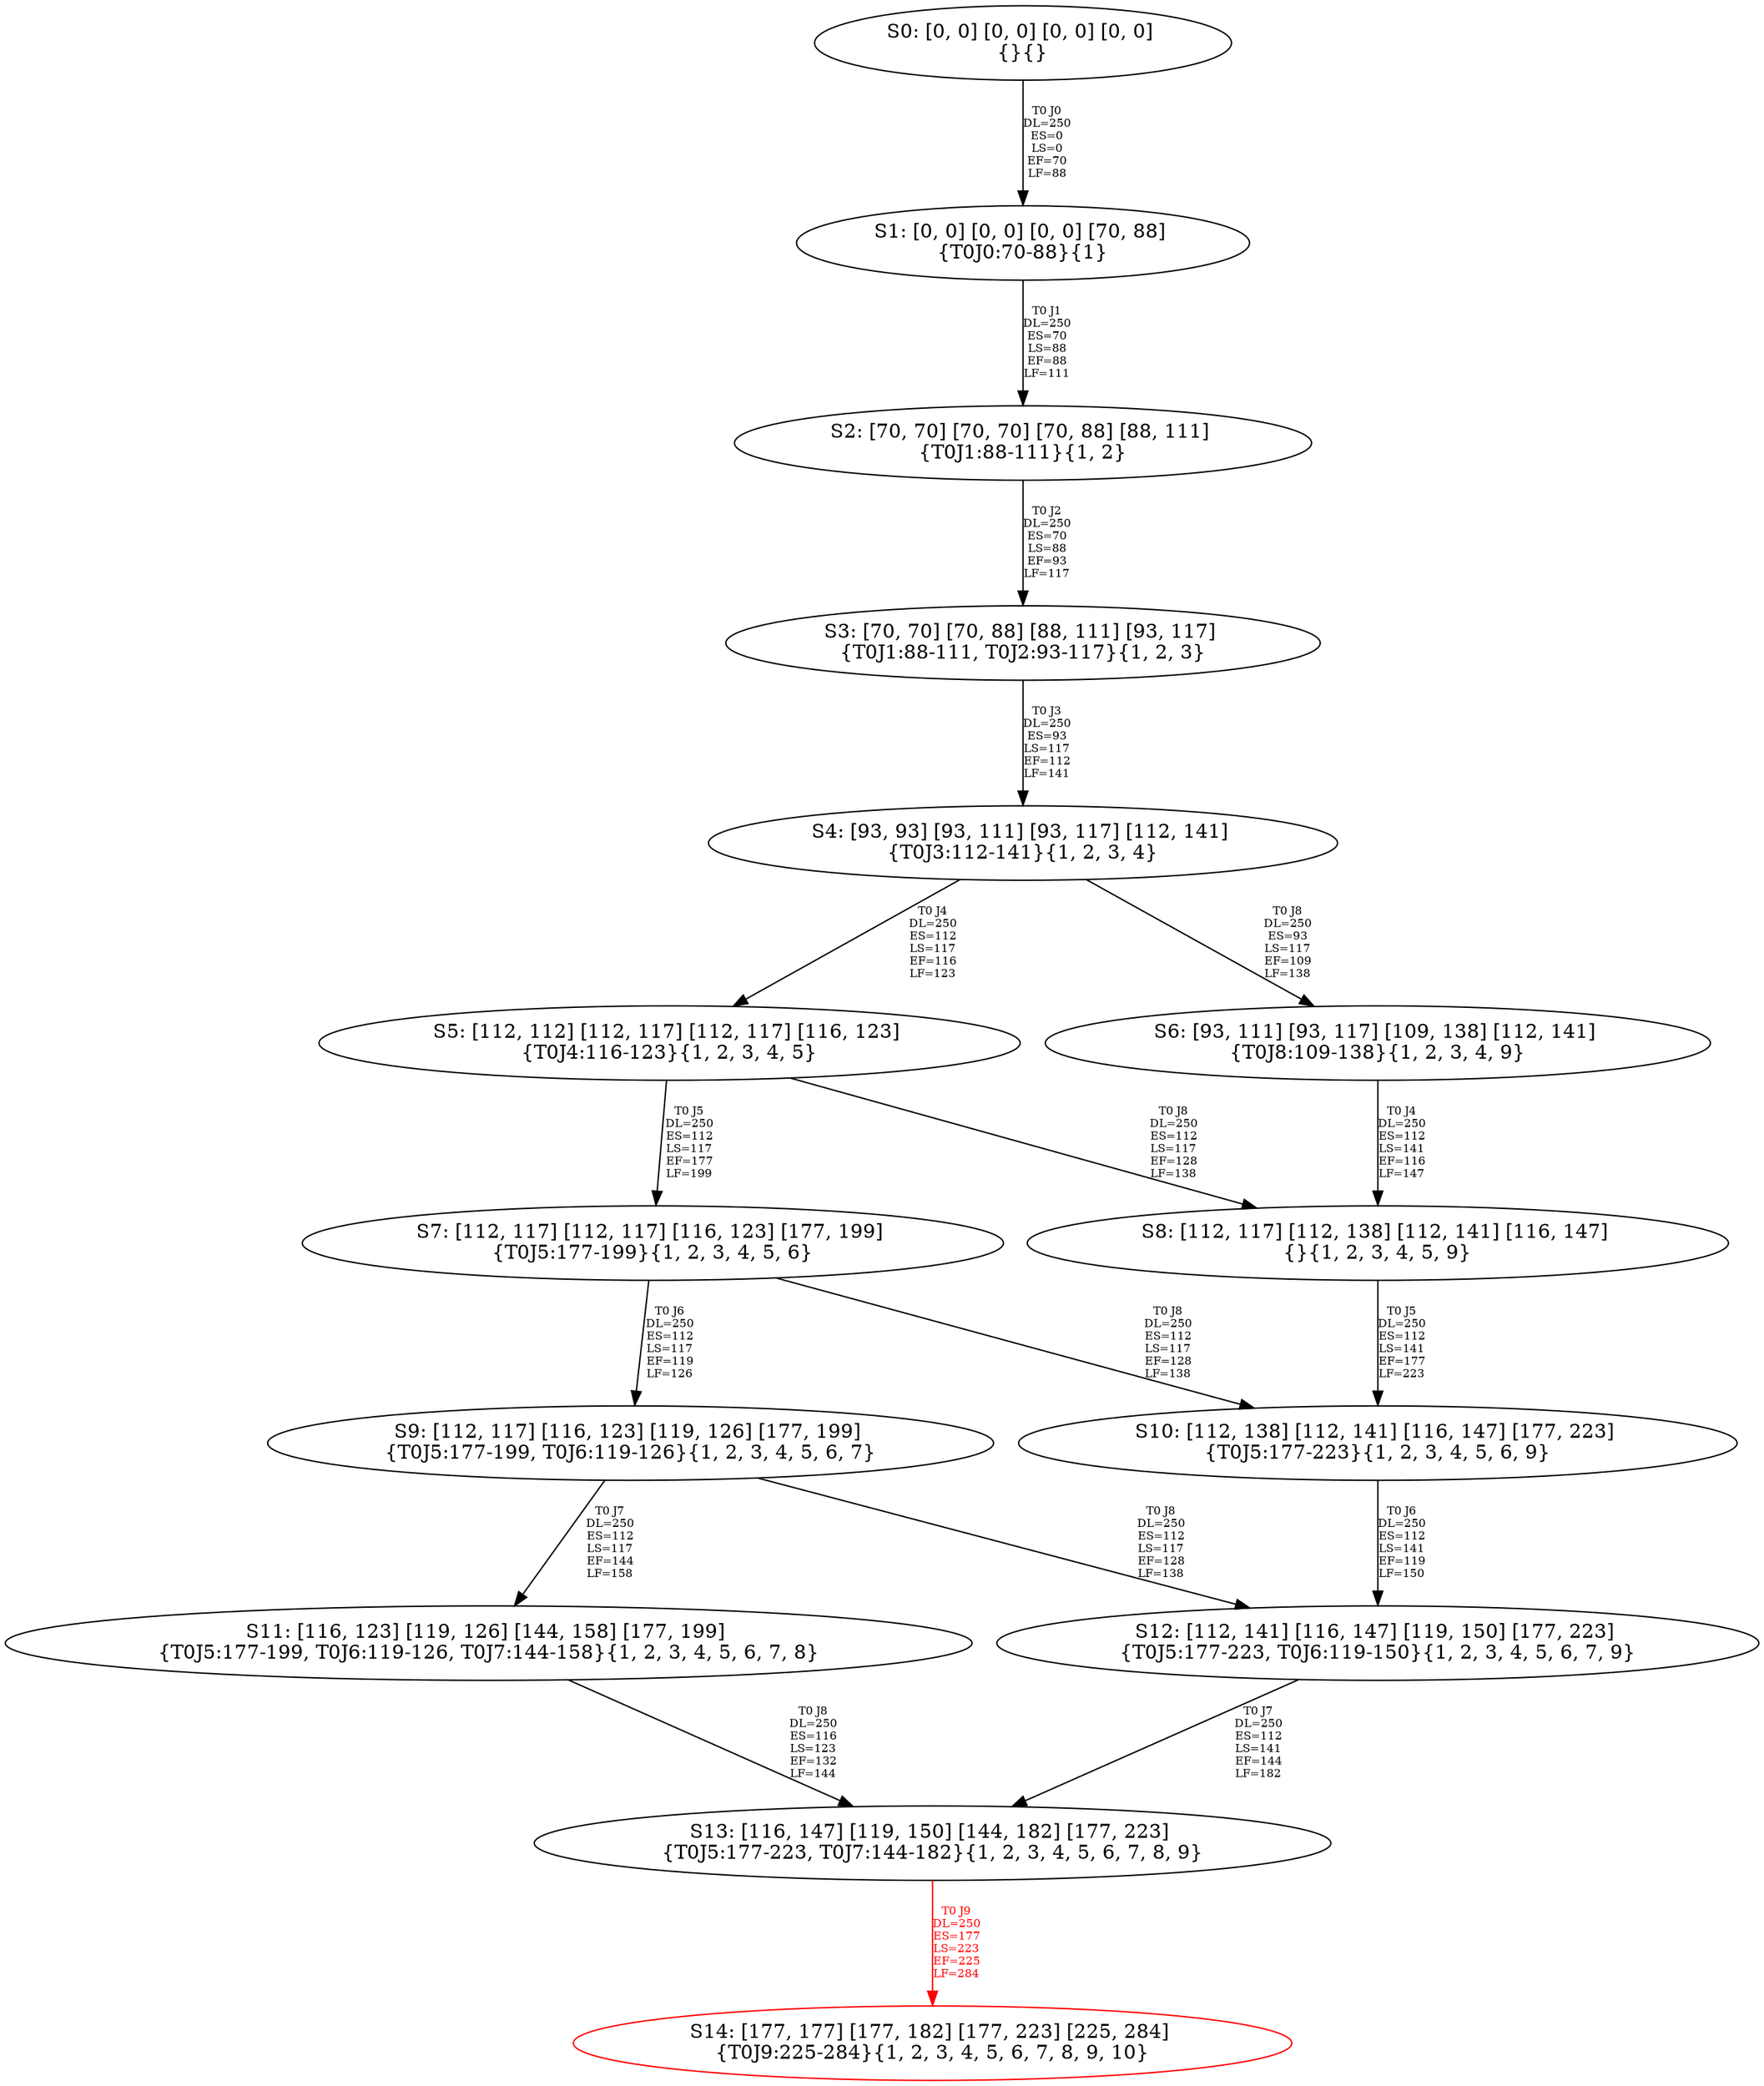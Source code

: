 digraph {
	S0[label="S0: [0, 0] [0, 0] [0, 0] [0, 0] \n{}{}"];
	S1[label="S1: [0, 0] [0, 0] [0, 0] [70, 88] \n{T0J0:70-88}{1}"];
	S2[label="S2: [70, 70] [70, 70] [70, 88] [88, 111] \n{T0J1:88-111}{1, 2}"];
	S3[label="S3: [70, 70] [70, 88] [88, 111] [93, 117] \n{T0J1:88-111, T0J2:93-117}{1, 2, 3}"];
	S4[label="S4: [93, 93] [93, 111] [93, 117] [112, 141] \n{T0J3:112-141}{1, 2, 3, 4}"];
	S5[label="S5: [112, 112] [112, 117] [112, 117] [116, 123] \n{T0J4:116-123}{1, 2, 3, 4, 5}"];
	S6[label="S6: [93, 111] [93, 117] [109, 138] [112, 141] \n{T0J8:109-138}{1, 2, 3, 4, 9}"];
	S7[label="S7: [112, 117] [112, 117] [116, 123] [177, 199] \n{T0J5:177-199}{1, 2, 3, 4, 5, 6}"];
	S8[label="S8: [112, 117] [112, 138] [112, 141] [116, 147] \n{}{1, 2, 3, 4, 5, 9}"];
	S9[label="S9: [112, 117] [116, 123] [119, 126] [177, 199] \n{T0J5:177-199, T0J6:119-126}{1, 2, 3, 4, 5, 6, 7}"];
	S10[label="S10: [112, 138] [112, 141] [116, 147] [177, 223] \n{T0J5:177-223}{1, 2, 3, 4, 5, 6, 9}"];
	S11[label="S11: [116, 123] [119, 126] [144, 158] [177, 199] \n{T0J5:177-199, T0J6:119-126, T0J7:144-158}{1, 2, 3, 4, 5, 6, 7, 8}"];
	S12[label="S12: [112, 141] [116, 147] [119, 150] [177, 223] \n{T0J5:177-223, T0J6:119-150}{1, 2, 3, 4, 5, 6, 7, 9}"];
	S13[label="S13: [116, 147] [119, 150] [144, 182] [177, 223] \n{T0J5:177-223, T0J7:144-182}{1, 2, 3, 4, 5, 6, 7, 8, 9}"];
	S14[label="S14: [177, 177] [177, 182] [177, 223] [225, 284] \n{T0J9:225-284}{1, 2, 3, 4, 5, 6, 7, 8, 9, 10}"];
	S0 -> S1[label="T0 J0\nDL=250\nES=0\nLS=0\nEF=70\nLF=88",fontsize=8];
	S1 -> S2[label="T0 J1\nDL=250\nES=70\nLS=88\nEF=88\nLF=111",fontsize=8];
	S2 -> S3[label="T0 J2\nDL=250\nES=70\nLS=88\nEF=93\nLF=117",fontsize=8];
	S3 -> S4[label="T0 J3\nDL=250\nES=93\nLS=117\nEF=112\nLF=141",fontsize=8];
	S4 -> S5[label="T0 J4\nDL=250\nES=112\nLS=117\nEF=116\nLF=123",fontsize=8];
	S4 -> S6[label="T0 J8\nDL=250\nES=93\nLS=117\nEF=109\nLF=138",fontsize=8];
	S5 -> S7[label="T0 J5\nDL=250\nES=112\nLS=117\nEF=177\nLF=199",fontsize=8];
	S5 -> S8[label="T0 J8\nDL=250\nES=112\nLS=117\nEF=128\nLF=138",fontsize=8];
	S6 -> S8[label="T0 J4\nDL=250\nES=112\nLS=141\nEF=116\nLF=147",fontsize=8];
	S7 -> S9[label="T0 J6\nDL=250\nES=112\nLS=117\nEF=119\nLF=126",fontsize=8];
	S7 -> S10[label="T0 J8\nDL=250\nES=112\nLS=117\nEF=128\nLF=138",fontsize=8];
	S8 -> S10[label="T0 J5\nDL=250\nES=112\nLS=141\nEF=177\nLF=223",fontsize=8];
	S9 -> S11[label="T0 J7\nDL=250\nES=112\nLS=117\nEF=144\nLF=158",fontsize=8];
	S9 -> S12[label="T0 J8\nDL=250\nES=112\nLS=117\nEF=128\nLF=138",fontsize=8];
	S10 -> S12[label="T0 J6\nDL=250\nES=112\nLS=141\nEF=119\nLF=150",fontsize=8];
	S11 -> S13[label="T0 J8\nDL=250\nES=116\nLS=123\nEF=132\nLF=144",fontsize=8];
	S12 -> S13[label="T0 J7\nDL=250\nES=112\nLS=141\nEF=144\nLF=182",fontsize=8];
	S13 -> S14[label="T0 J9\nDL=250\nES=177\nLS=223\nEF=225\nLF=284",color=Red,fontcolor=Red,fontsize=8];
S14[color=Red];
}
